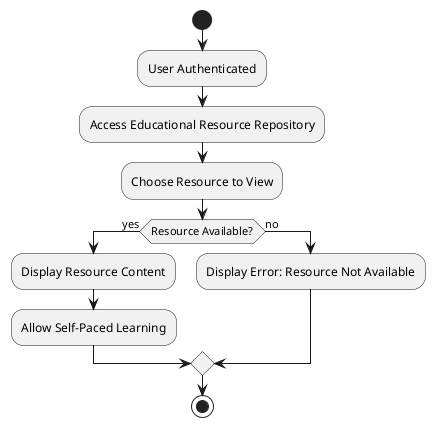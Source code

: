 @startuml
start
:User Authenticated;
:Access Educational Resource Repository;
:Choose Resource to View;
if (Resource Available?) then (yes)
  :Display Resource Content;
  :Allow Self-Paced Learning;
else (no)
  :Display Error: Resource Not Available;
endif
stop
@enduml
